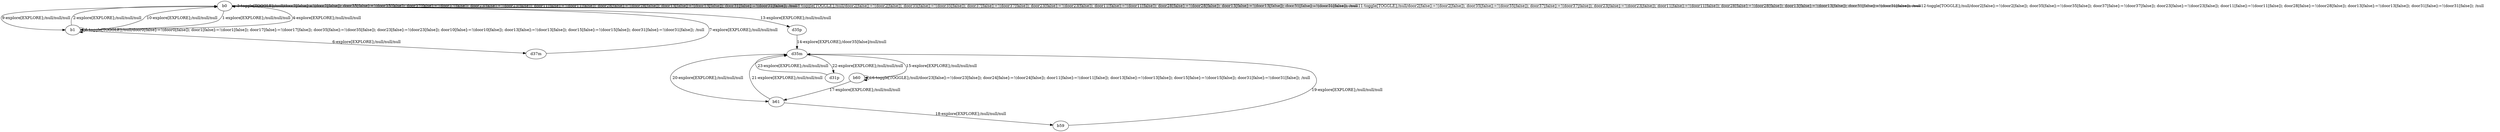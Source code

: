 # Total number of goals covered by this test: 1
# d31p --> d35m

digraph g {
"b0" -> "b1" [label = "1-explore[EXPLORE];/null/null/null"];
"b1" -> "b0" [label = "2-explore[EXPLORE];/null/null/null"];
"b0" -> "b0" [label = "3-toggle[TOGGLE];/null/door2[false]:=!(door2[false]); door35[false]:=!(door35[false]); door37[false]:=!(door37[false]); door23[false]:=!(door23[false]); door11[false]:=!(door11[false]); door28[false]:=!(door28[false]); door13[false]:=!(door13[false]); door31[false]:=!(door31[false]); /null"];
"b0" -> "b1" [label = "4-explore[EXPLORE];/null/null/null"];
"b1" -> "b1" [label = "5-toggle[TOGGLE];/null/door0[false]:=!(door0[false]); door1[false]:=!(door1[false]); door17[false]:=!(door17[false]); door35[false]:=!(door35[false]); door23[false]:=!(door23[false]); door10[false]:=!(door10[false]); door13[false]:=!(door13[false]); door15[false]:=!(door15[false]); door31[false]:=!(door31[false]); /null"];
"b1" -> "d37m" [label = "6-explore[EXPLORE];/null/null/null"];
"d37m" -> "b0" [label = "7-explore[EXPLORE];/null/null/null"];
"b0" -> "b0" [label = "8-toggle[TOGGLE];/null/door2[false]:=!(door2[false]); door35[false]:=!(door35[false]); door37[false]:=!(door37[false]); door23[false]:=!(door23[false]); door11[false]:=!(door11[false]); door28[false]:=!(door28[false]); door13[false]:=!(door13[false]); door31[false]:=!(door31[false]); /null"];
"b0" -> "b1" [label = "9-explore[EXPLORE];/null/null/null"];
"b1" -> "b0" [label = "10-explore[EXPLORE];/null/null/null"];
"b0" -> "b0" [label = "11-toggle[TOGGLE];/null/door2[false]:=!(door2[false]); door35[false]:=!(door35[false]); door37[false]:=!(door37[false]); door23[false]:=!(door23[false]); door11[false]:=!(door11[false]); door28[false]:=!(door28[false]); door13[false]:=!(door13[false]); door31[false]:=!(door31[false]); /null"];
"b0" -> "b0" [label = "12-toggle[TOGGLE];/null/door2[false]:=!(door2[false]); door35[false]:=!(door35[false]); door37[false]:=!(door37[false]); door23[false]:=!(door23[false]); door11[false]:=!(door11[false]); door28[false]:=!(door28[false]); door13[false]:=!(door13[false]); door31[false]:=!(door31[false]); /null"];
"b0" -> "d35p" [label = "13-explore[EXPLORE];/null/null/null"];
"d35p" -> "d35m" [label = "14-explore[EXPLORE];/door35[false]/null/null"];
"d35m" -> "b60" [label = "15-explore[EXPLORE];/null/null/null"];
"b60" -> "b60" [label = "16-toggle[TOGGLE];/null/door23[false]:=!(door23[false]); door24[false]:=!(door24[false]); door11[false]:=!(door11[false]); door13[false]:=!(door13[false]); door15[false]:=!(door15[false]); door31[false]:=!(door31[false]); /null"];
"b60" -> "b61" [label = "17-explore[EXPLORE];/null/null/null"];
"b61" -> "b59" [label = "18-explore[EXPLORE];/null/null/null"];
"b59" -> "d35m" [label = "19-explore[EXPLORE];/null/null/null"];
"d35m" -> "b61" [label = "20-explore[EXPLORE];/null/null/null"];
"b61" -> "d35m" [label = "21-explore[EXPLORE];/null/null/null"];
"d35m" -> "d31p" [label = "22-explore[EXPLORE];/null/null/null"];
"d31p" -> "d35m" [label = "23-explore[EXPLORE];/null/null/null"];
}